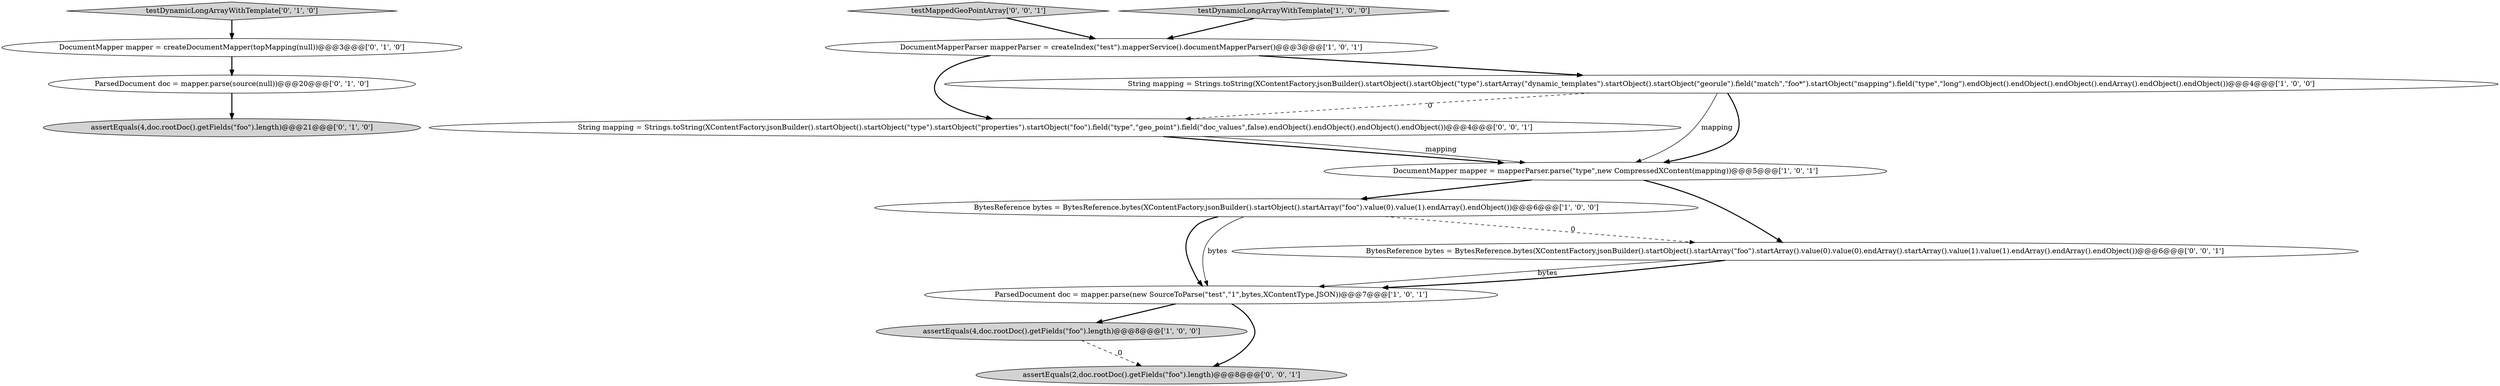 digraph {
8 [style = filled, label = "assertEquals(4,doc.rootDoc().getFields(\"foo\").length)@@@21@@@['0', '1', '0']", fillcolor = lightgray, shape = ellipse image = "AAA0AAABBB2BBB"];
11 [style = filled, label = "String mapping = Strings.toString(XContentFactory.jsonBuilder().startObject().startObject(\"type\").startObject(\"properties\").startObject(\"foo\").field(\"type\",\"geo_point\").field(\"doc_values\",false).endObject().endObject().endObject().endObject())@@@4@@@['0', '0', '1']", fillcolor = white, shape = ellipse image = "AAA0AAABBB3BBB"];
1 [style = filled, label = "assertEquals(4,doc.rootDoc().getFields(\"foo\").length)@@@8@@@['1', '0', '0']", fillcolor = lightgray, shape = ellipse image = "AAA0AAABBB1BBB"];
4 [style = filled, label = "DocumentMapper mapper = mapperParser.parse(\"type\",new CompressedXContent(mapping))@@@5@@@['1', '0', '1']", fillcolor = white, shape = ellipse image = "AAA0AAABBB1BBB"];
5 [style = filled, label = "ParsedDocument doc = mapper.parse(new SourceToParse(\"test\",\"1\",bytes,XContentType.JSON))@@@7@@@['1', '0', '1']", fillcolor = white, shape = ellipse image = "AAA0AAABBB1BBB"];
7 [style = filled, label = "ParsedDocument doc = mapper.parse(source(null))@@@20@@@['0', '1', '0']", fillcolor = white, shape = ellipse image = "AAA1AAABBB2BBB"];
0 [style = filled, label = "DocumentMapperParser mapperParser = createIndex(\"test\").mapperService().documentMapperParser()@@@3@@@['1', '0', '1']", fillcolor = white, shape = ellipse image = "AAA0AAABBB1BBB"];
10 [style = filled, label = "testDynamicLongArrayWithTemplate['0', '1', '0']", fillcolor = lightgray, shape = diamond image = "AAA0AAABBB2BBB"];
14 [style = filled, label = "assertEquals(2,doc.rootDoc().getFields(\"foo\").length)@@@8@@@['0', '0', '1']", fillcolor = lightgray, shape = ellipse image = "AAA0AAABBB3BBB"];
12 [style = filled, label = "testMappedGeoPointArray['0', '0', '1']", fillcolor = lightgray, shape = diamond image = "AAA0AAABBB3BBB"];
6 [style = filled, label = "testDynamicLongArrayWithTemplate['1', '0', '0']", fillcolor = lightgray, shape = diamond image = "AAA0AAABBB1BBB"];
2 [style = filled, label = "BytesReference bytes = BytesReference.bytes(XContentFactory.jsonBuilder().startObject().startArray(\"foo\").value(0).value(1).endArray().endObject())@@@6@@@['1', '0', '0']", fillcolor = white, shape = ellipse image = "AAA0AAABBB1BBB"];
13 [style = filled, label = "BytesReference bytes = BytesReference.bytes(XContentFactory.jsonBuilder().startObject().startArray(\"foo\").startArray().value(0).value(0).endArray().startArray().value(1).value(1).endArray().endArray().endObject())@@@6@@@['0', '0', '1']", fillcolor = white, shape = ellipse image = "AAA0AAABBB3BBB"];
3 [style = filled, label = "String mapping = Strings.toString(XContentFactory.jsonBuilder().startObject().startObject(\"type\").startArray(\"dynamic_templates\").startObject().startObject(\"georule\").field(\"match\",\"foo*\").startObject(\"mapping\").field(\"type\",\"long\").endObject().endObject().endObject().endArray().endObject().endObject())@@@4@@@['1', '0', '0']", fillcolor = white, shape = ellipse image = "AAA0AAABBB1BBB"];
9 [style = filled, label = "DocumentMapper mapper = createDocumentMapper(topMapping(null))@@@3@@@['0', '1', '0']", fillcolor = white, shape = ellipse image = "AAA0AAABBB2BBB"];
12->0 [style = bold, label=""];
5->14 [style = bold, label=""];
11->4 [style = bold, label=""];
7->8 [style = bold, label=""];
10->9 [style = bold, label=""];
2->5 [style = bold, label=""];
5->1 [style = bold, label=""];
6->0 [style = bold, label=""];
11->4 [style = solid, label="mapping"];
1->14 [style = dashed, label="0"];
2->5 [style = solid, label="bytes"];
3->11 [style = dashed, label="0"];
0->3 [style = bold, label=""];
0->11 [style = bold, label=""];
13->5 [style = solid, label="bytes"];
4->2 [style = bold, label=""];
4->13 [style = bold, label=""];
3->4 [style = solid, label="mapping"];
3->4 [style = bold, label=""];
13->5 [style = bold, label=""];
2->13 [style = dashed, label="0"];
9->7 [style = bold, label=""];
}

